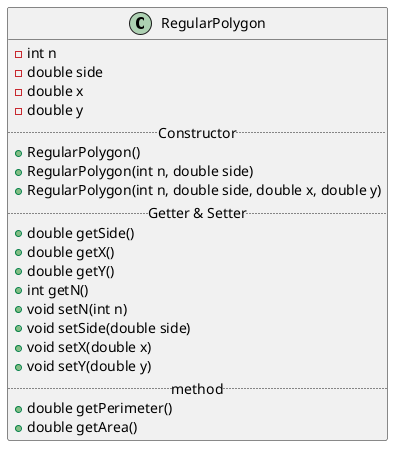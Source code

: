 @startuml

class RegularPolygon {
  - int n
  - double side
  - double x
  - double y
  ..Constructor..
  + RegularPolygon()
  + RegularPolygon(int n, double side)
  + RegularPolygon(int n, double side, double x, double y)
  ..Getter & Setter..
  + double getSide()
  + double getX()
  + double getY()
  + int getN()
  + void setN(int n)
  + void setSide(double side)
  + void setX(double x)
  + void setY(double y)
  ..method..
  + double getPerimeter()
  + double getArea()
}
@enduml